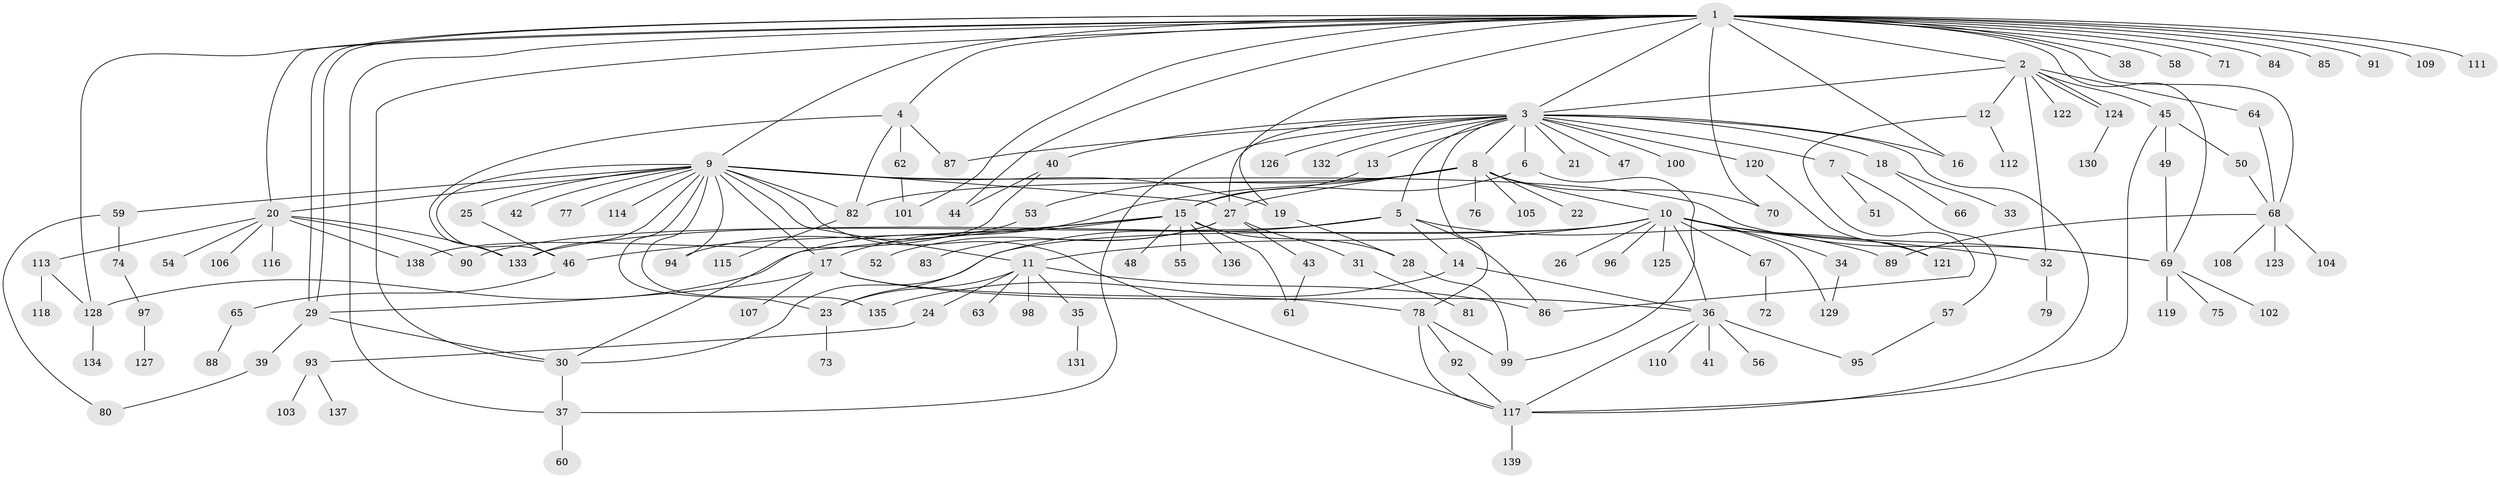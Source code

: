// coarse degree distribution, {26: 0.009259259259259259, 8: 0.009259259259259259, 21: 0.009259259259259259, 7: 0.046296296296296294, 6: 0.037037037037037035, 3: 0.06481481481481481, 12: 0.009259259259259259, 19: 0.009259259259259259, 14: 0.009259259259259259, 2: 0.23148148148148148, 10: 0.009259259259259259, 9: 0.018518518518518517, 1: 0.49074074074074076, 4: 0.037037037037037035, 5: 0.009259259259259259}
// Generated by graph-tools (version 1.1) at 2025/41/03/06/25 10:41:47]
// undirected, 139 vertices, 199 edges
graph export_dot {
graph [start="1"]
  node [color=gray90,style=filled];
  1;
  2;
  3;
  4;
  5;
  6;
  7;
  8;
  9;
  10;
  11;
  12;
  13;
  14;
  15;
  16;
  17;
  18;
  19;
  20;
  21;
  22;
  23;
  24;
  25;
  26;
  27;
  28;
  29;
  30;
  31;
  32;
  33;
  34;
  35;
  36;
  37;
  38;
  39;
  40;
  41;
  42;
  43;
  44;
  45;
  46;
  47;
  48;
  49;
  50;
  51;
  52;
  53;
  54;
  55;
  56;
  57;
  58;
  59;
  60;
  61;
  62;
  63;
  64;
  65;
  66;
  67;
  68;
  69;
  70;
  71;
  72;
  73;
  74;
  75;
  76;
  77;
  78;
  79;
  80;
  81;
  82;
  83;
  84;
  85;
  86;
  87;
  88;
  89;
  90;
  91;
  92;
  93;
  94;
  95;
  96;
  97;
  98;
  99;
  100;
  101;
  102;
  103;
  104;
  105;
  106;
  107;
  108;
  109;
  110;
  111;
  112;
  113;
  114;
  115;
  116;
  117;
  118;
  119;
  120;
  121;
  122;
  123;
  124;
  125;
  126;
  127;
  128;
  129;
  130;
  131;
  132;
  133;
  134;
  135;
  136;
  137;
  138;
  139;
  1 -- 2;
  1 -- 3;
  1 -- 4;
  1 -- 9;
  1 -- 16;
  1 -- 19;
  1 -- 20;
  1 -- 29;
  1 -- 29;
  1 -- 30;
  1 -- 37;
  1 -- 38;
  1 -- 44;
  1 -- 58;
  1 -- 68;
  1 -- 69;
  1 -- 70;
  1 -- 71;
  1 -- 84;
  1 -- 85;
  1 -- 91;
  1 -- 101;
  1 -- 109;
  1 -- 111;
  1 -- 128;
  2 -- 3;
  2 -- 12;
  2 -- 32;
  2 -- 45;
  2 -- 64;
  2 -- 122;
  2 -- 124;
  2 -- 124;
  3 -- 5;
  3 -- 6;
  3 -- 7;
  3 -- 8;
  3 -- 13;
  3 -- 16;
  3 -- 18;
  3 -- 21;
  3 -- 27;
  3 -- 37;
  3 -- 40;
  3 -- 47;
  3 -- 78;
  3 -- 87;
  3 -- 100;
  3 -- 117;
  3 -- 120;
  3 -- 126;
  3 -- 132;
  4 -- 62;
  4 -- 82;
  4 -- 87;
  4 -- 133;
  5 -- 14;
  5 -- 23;
  5 -- 86;
  5 -- 89;
  5 -- 90;
  6 -- 15;
  6 -- 99;
  7 -- 51;
  7 -- 57;
  8 -- 10;
  8 -- 22;
  8 -- 27;
  8 -- 30;
  8 -- 53;
  8 -- 70;
  8 -- 76;
  8 -- 82;
  8 -- 105;
  9 -- 11;
  9 -- 17;
  9 -- 19;
  9 -- 20;
  9 -- 23;
  9 -- 25;
  9 -- 27;
  9 -- 42;
  9 -- 46;
  9 -- 59;
  9 -- 69;
  9 -- 77;
  9 -- 82;
  9 -- 94;
  9 -- 114;
  9 -- 117;
  9 -- 133;
  9 -- 135;
  10 -- 11;
  10 -- 26;
  10 -- 30;
  10 -- 32;
  10 -- 34;
  10 -- 36;
  10 -- 67;
  10 -- 69;
  10 -- 96;
  10 -- 121;
  10 -- 125;
  10 -- 129;
  10 -- 133;
  11 -- 23;
  11 -- 24;
  11 -- 35;
  11 -- 63;
  11 -- 86;
  11 -- 98;
  12 -- 86;
  12 -- 112;
  13 -- 15;
  14 -- 36;
  14 -- 135;
  15 -- 17;
  15 -- 28;
  15 -- 46;
  15 -- 48;
  15 -- 55;
  15 -- 61;
  15 -- 128;
  15 -- 136;
  17 -- 29;
  17 -- 36;
  17 -- 78;
  17 -- 107;
  18 -- 33;
  18 -- 66;
  19 -- 28;
  20 -- 54;
  20 -- 90;
  20 -- 106;
  20 -- 113;
  20 -- 116;
  20 -- 133;
  20 -- 138;
  23 -- 73;
  24 -- 93;
  25 -- 46;
  27 -- 31;
  27 -- 43;
  27 -- 52;
  27 -- 83;
  28 -- 99;
  29 -- 30;
  29 -- 39;
  30 -- 37;
  31 -- 81;
  32 -- 79;
  34 -- 129;
  35 -- 131;
  36 -- 41;
  36 -- 56;
  36 -- 95;
  36 -- 110;
  36 -- 117;
  37 -- 60;
  39 -- 80;
  40 -- 44;
  40 -- 138;
  43 -- 61;
  45 -- 49;
  45 -- 50;
  45 -- 117;
  46 -- 65;
  49 -- 69;
  50 -- 68;
  53 -- 94;
  57 -- 95;
  59 -- 74;
  59 -- 80;
  62 -- 101;
  64 -- 68;
  65 -- 88;
  67 -- 72;
  68 -- 89;
  68 -- 104;
  68 -- 108;
  68 -- 123;
  69 -- 75;
  69 -- 102;
  69 -- 119;
  74 -- 97;
  78 -- 92;
  78 -- 99;
  78 -- 117;
  82 -- 115;
  92 -- 117;
  93 -- 103;
  93 -- 137;
  97 -- 127;
  113 -- 118;
  113 -- 128;
  117 -- 139;
  120 -- 121;
  124 -- 130;
  128 -- 134;
}
